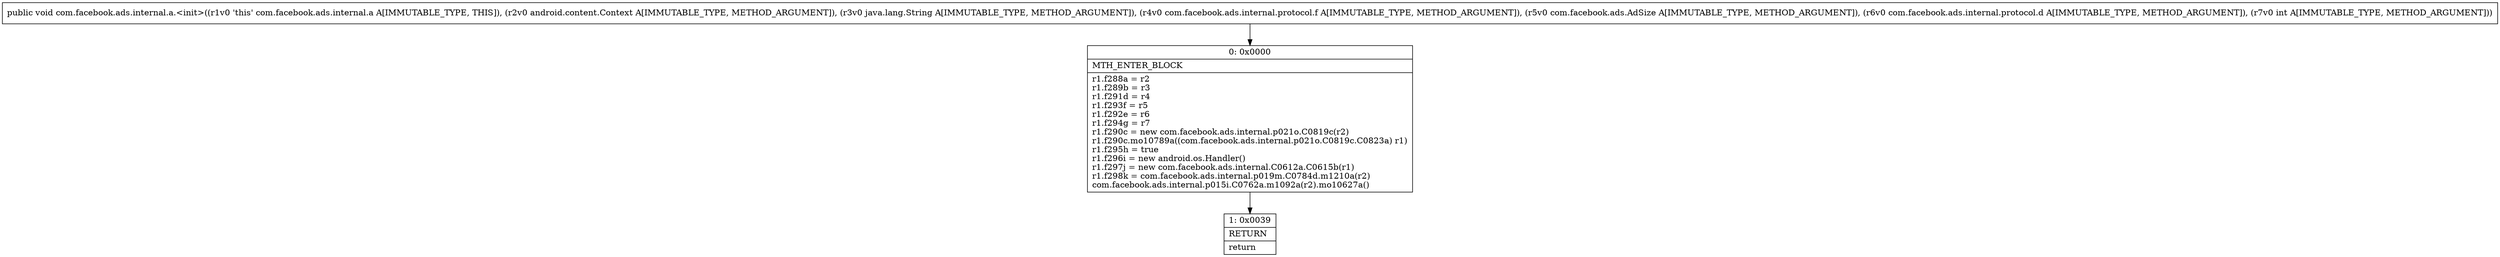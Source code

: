 digraph "CFG forcom.facebook.ads.internal.a.\<init\>(Landroid\/content\/Context;Ljava\/lang\/String;Lcom\/facebook\/ads\/internal\/protocol\/f;Lcom\/facebook\/ads\/AdSize;Lcom\/facebook\/ads\/internal\/protocol\/d;I)V" {
Node_0 [shape=record,label="{0\:\ 0x0000|MTH_ENTER_BLOCK\l|r1.f288a = r2\lr1.f289b = r3\lr1.f291d = r4\lr1.f293f = r5\lr1.f292e = r6\lr1.f294g = r7\lr1.f290c = new com.facebook.ads.internal.p021o.C0819c(r2)\lr1.f290c.mo10789a((com.facebook.ads.internal.p021o.C0819c.C0823a) r1)\lr1.f295h = true\lr1.f296i = new android.os.Handler()\lr1.f297j = new com.facebook.ads.internal.C0612a.C0615b(r1)\lr1.f298k = com.facebook.ads.internal.p019m.C0784d.m1210a(r2)\lcom.facebook.ads.internal.p015i.C0762a.m1092a(r2).mo10627a()\l}"];
Node_1 [shape=record,label="{1\:\ 0x0039|RETURN\l|return\l}"];
MethodNode[shape=record,label="{public void com.facebook.ads.internal.a.\<init\>((r1v0 'this' com.facebook.ads.internal.a A[IMMUTABLE_TYPE, THIS]), (r2v0 android.content.Context A[IMMUTABLE_TYPE, METHOD_ARGUMENT]), (r3v0 java.lang.String A[IMMUTABLE_TYPE, METHOD_ARGUMENT]), (r4v0 com.facebook.ads.internal.protocol.f A[IMMUTABLE_TYPE, METHOD_ARGUMENT]), (r5v0 com.facebook.ads.AdSize A[IMMUTABLE_TYPE, METHOD_ARGUMENT]), (r6v0 com.facebook.ads.internal.protocol.d A[IMMUTABLE_TYPE, METHOD_ARGUMENT]), (r7v0 int A[IMMUTABLE_TYPE, METHOD_ARGUMENT])) }"];
MethodNode -> Node_0;
Node_0 -> Node_1;
}

